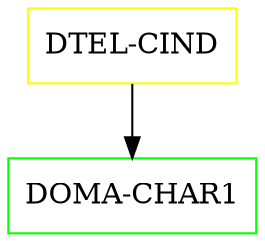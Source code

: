 digraph G {
  "DTEL-CIND" [shape=box,color=yellow];
  "DOMA-CHAR1" [shape=box,color=green,URL="./DOMA_CHAR1.html"];
  "DTEL-CIND" -> "DOMA-CHAR1";
}
